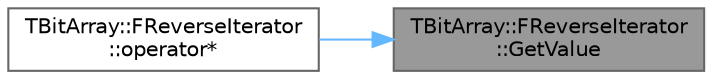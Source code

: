 digraph "TBitArray::FReverseIterator::GetValue"
{
 // INTERACTIVE_SVG=YES
 // LATEX_PDF_SIZE
  bgcolor="transparent";
  edge [fontname=Helvetica,fontsize=10,labelfontname=Helvetica,labelfontsize=10];
  node [fontname=Helvetica,fontsize=10,shape=box,height=0.2,width=0.4];
  rankdir="RL";
  Node1 [id="Node000001",label="TBitArray::FReverseIterator\l::GetValue",height=0.2,width=0.4,color="gray40", fillcolor="grey60", style="filled", fontcolor="black",tooltip=" "];
  Node1 -> Node2 [id="edge1_Node000001_Node000002",dir="back",color="steelblue1",style="solid",tooltip=" "];
  Node2 [id="Node000002",label="TBitArray::FReverseIterator\l::operator*",height=0.2,width=0.4,color="grey40", fillcolor="white", style="filled",URL="$d8/de2/classTBitArray_1_1FReverseIterator.html#a0abe32d3d8d07f798e16e5de4cb95982",tooltip=" "];
}
